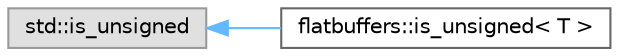 digraph "Graphical Class Hierarchy"
{
 // LATEX_PDF_SIZE
  bgcolor="transparent";
  edge [fontname=Helvetica,fontsize=10,labelfontname=Helvetica,labelfontsize=10];
  node [fontname=Helvetica,fontsize=10,shape=box,height=0.2,width=0.4];
  rankdir="LR";
  Node0 [id="Node000000",label="std::is_unsigned",height=0.2,width=0.4,color="grey60", fillcolor="#E0E0E0", style="filled",tooltip=" "];
  Node0 -> Node1 [id="edge451_Node000000_Node000001",dir="back",color="steelblue1",style="solid",tooltip=" "];
  Node1 [id="Node000001",label="flatbuffers::is_unsigned\< T \>",height=0.2,width=0.4,color="grey40", fillcolor="white", style="filled",URL="$structflatbuffers_1_1is__unsigned.html",tooltip=" "];
}
